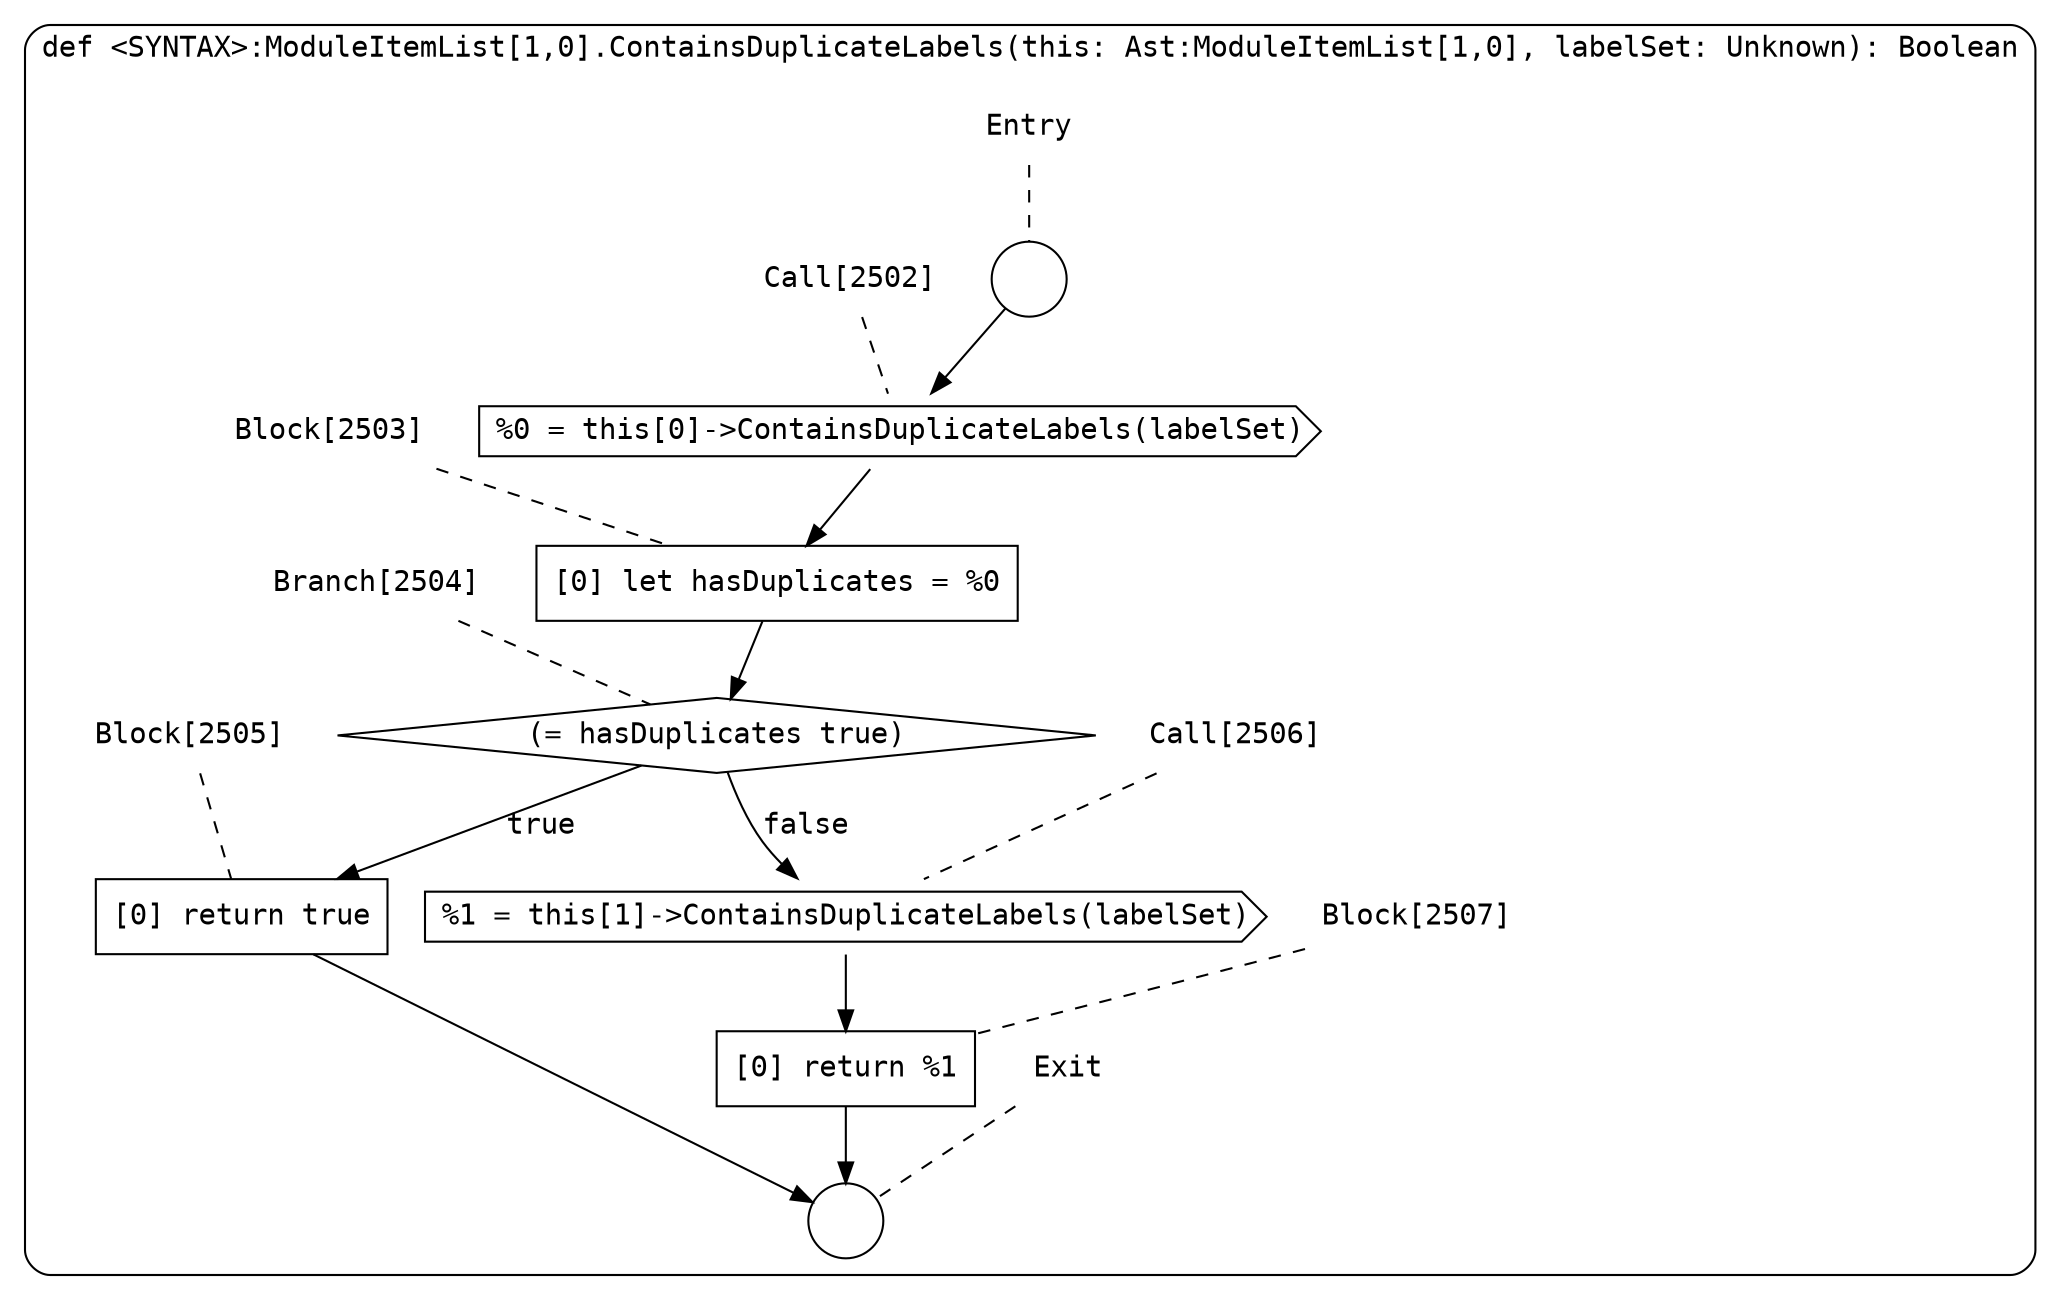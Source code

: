 digraph {
  graph [fontname = "Consolas"]
  node [fontname = "Consolas"]
  edge [fontname = "Consolas"]
  subgraph cluster537 {
    label = "def <SYNTAX>:ModuleItemList[1,0].ContainsDuplicateLabels(this: Ast:ModuleItemList[1,0], labelSet: Unknown): Boolean"
    style = rounded
    cluster537_entry_name [shape=none, label=<<font color="black">Entry</font>>]
    cluster537_entry_name -> cluster537_entry [arrowhead=none, color="black", style=dashed]
    cluster537_entry [shape=circle label=" " color="black" fillcolor="white" style=filled]
    cluster537_entry -> node2502 [color="black"]
    cluster537_exit_name [shape=none, label=<<font color="black">Exit</font>>]
    cluster537_exit_name -> cluster537_exit [arrowhead=none, color="black", style=dashed]
    cluster537_exit [shape=circle label=" " color="black" fillcolor="white" style=filled]
    node2502_name [shape=none, label=<<font color="black">Call[2502]</font>>]
    node2502_name -> node2502 [arrowhead=none, color="black", style=dashed]
    node2502 [shape=cds, label=<<font color="black">%0 = this[0]-&gt;ContainsDuplicateLabels(labelSet)</font>> color="black" fillcolor="white", style=filled]
    node2502 -> node2503 [color="black"]
    node2503_name [shape=none, label=<<font color="black">Block[2503]</font>>]
    node2503_name -> node2503 [arrowhead=none, color="black", style=dashed]
    node2503 [shape=box, label=<<font color="black">[0] let hasDuplicates = %0<BR ALIGN="LEFT"/></font>> color="black" fillcolor="white", style=filled]
    node2503 -> node2504 [color="black"]
    node2504_name [shape=none, label=<<font color="black">Branch[2504]</font>>]
    node2504_name -> node2504 [arrowhead=none, color="black", style=dashed]
    node2504 [shape=diamond, label=<<font color="black">(= hasDuplicates true)</font>> color="black" fillcolor="white", style=filled]
    node2504 -> node2505 [label=<<font color="black">true</font>> color="black"]
    node2504 -> node2506 [label=<<font color="black">false</font>> color="black"]
    node2505_name [shape=none, label=<<font color="black">Block[2505]</font>>]
    node2505_name -> node2505 [arrowhead=none, color="black", style=dashed]
    node2505 [shape=box, label=<<font color="black">[0] return true<BR ALIGN="LEFT"/></font>> color="black" fillcolor="white", style=filled]
    node2505 -> cluster537_exit [color="black"]
    node2506_name [shape=none, label=<<font color="black">Call[2506]</font>>]
    node2506_name -> node2506 [arrowhead=none, color="black", style=dashed]
    node2506 [shape=cds, label=<<font color="black">%1 = this[1]-&gt;ContainsDuplicateLabels(labelSet)</font>> color="black" fillcolor="white", style=filled]
    node2506 -> node2507 [color="black"]
    node2507_name [shape=none, label=<<font color="black">Block[2507]</font>>]
    node2507_name -> node2507 [arrowhead=none, color="black", style=dashed]
    node2507 [shape=box, label=<<font color="black">[0] return %1<BR ALIGN="LEFT"/></font>> color="black" fillcolor="white", style=filled]
    node2507 -> cluster537_exit [color="black"]
  }
}